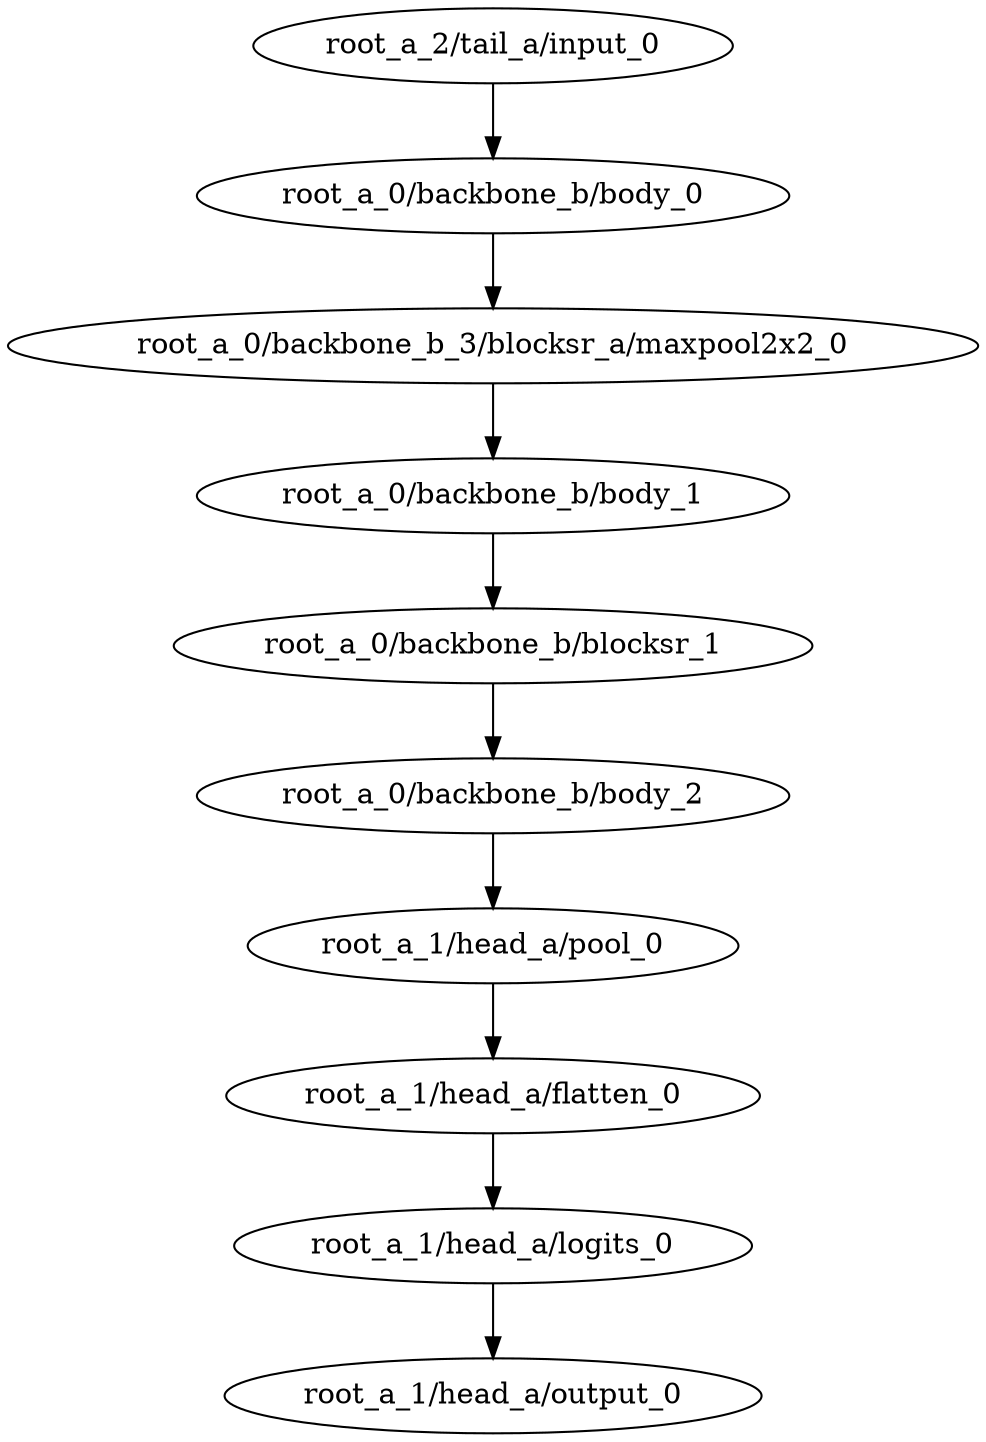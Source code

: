 digraph root_a {
	"root_a_2/tail_a/input_0"
	"root_a_0/backbone_b/body_0"
	"root_a_0/backbone_b_3/blocksr_a/maxpool2x2_0"
	"root_a_0/backbone_b/body_1"
	"root_a_0/backbone_b/blocksr_1"
	"root_a_0/backbone_b/body_2"
	"root_a_1/head_a/pool_0"
	"root_a_1/head_a/flatten_0"
	"root_a_1/head_a/logits_0"
	"root_a_1/head_a/output_0"

	"root_a_2/tail_a/input_0" -> "root_a_0/backbone_b/body_0"
	"root_a_0/backbone_b/body_0" -> "root_a_0/backbone_b_3/blocksr_a/maxpool2x2_0"
	"root_a_0/backbone_b_3/blocksr_a/maxpool2x2_0" -> "root_a_0/backbone_b/body_1"
	"root_a_0/backbone_b/body_1" -> "root_a_0/backbone_b/blocksr_1"
	"root_a_0/backbone_b/blocksr_1" -> "root_a_0/backbone_b/body_2"
	"root_a_0/backbone_b/body_2" -> "root_a_1/head_a/pool_0"
	"root_a_1/head_a/pool_0" -> "root_a_1/head_a/flatten_0"
	"root_a_1/head_a/flatten_0" -> "root_a_1/head_a/logits_0"
	"root_a_1/head_a/logits_0" -> "root_a_1/head_a/output_0"

}